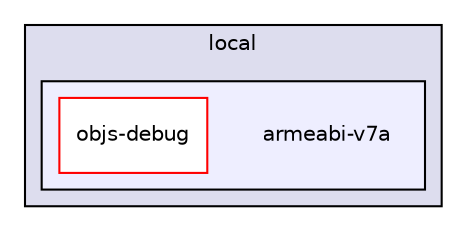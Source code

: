 digraph "fmod/android/fmodstudioapi10503android/api/lowlevel/examples/eclipse/3d/obj/local/armeabi-v7a" {
  compound=true
  node [ fontsize="10", fontname="Helvetica"];
  edge [ labelfontsize="10", labelfontname="Helvetica"];
  subgraph clusterdir_0e34e7676c4e9fd222abede29f6e8c3d {
    graph [ bgcolor="#ddddee", pencolor="black", label="local" fontname="Helvetica", fontsize="10", URL="dir_0e34e7676c4e9fd222abede29f6e8c3d.html"]
  subgraph clusterdir_3ba26ea9ea3e9e043740d3a705a380ac {
    graph [ bgcolor="#eeeeff", pencolor="black", label="" URL="dir_3ba26ea9ea3e9e043740d3a705a380ac.html"];
    dir_3ba26ea9ea3e9e043740d3a705a380ac [shape=plaintext label="armeabi-v7a"];
    dir_e08e0acd3a71a4f6e58760a4fff59ee6 [shape=box label="objs-debug" color="red" fillcolor="white" style="filled" URL="dir_e08e0acd3a71a4f6e58760a4fff59ee6.html"];
  }
  }
}

